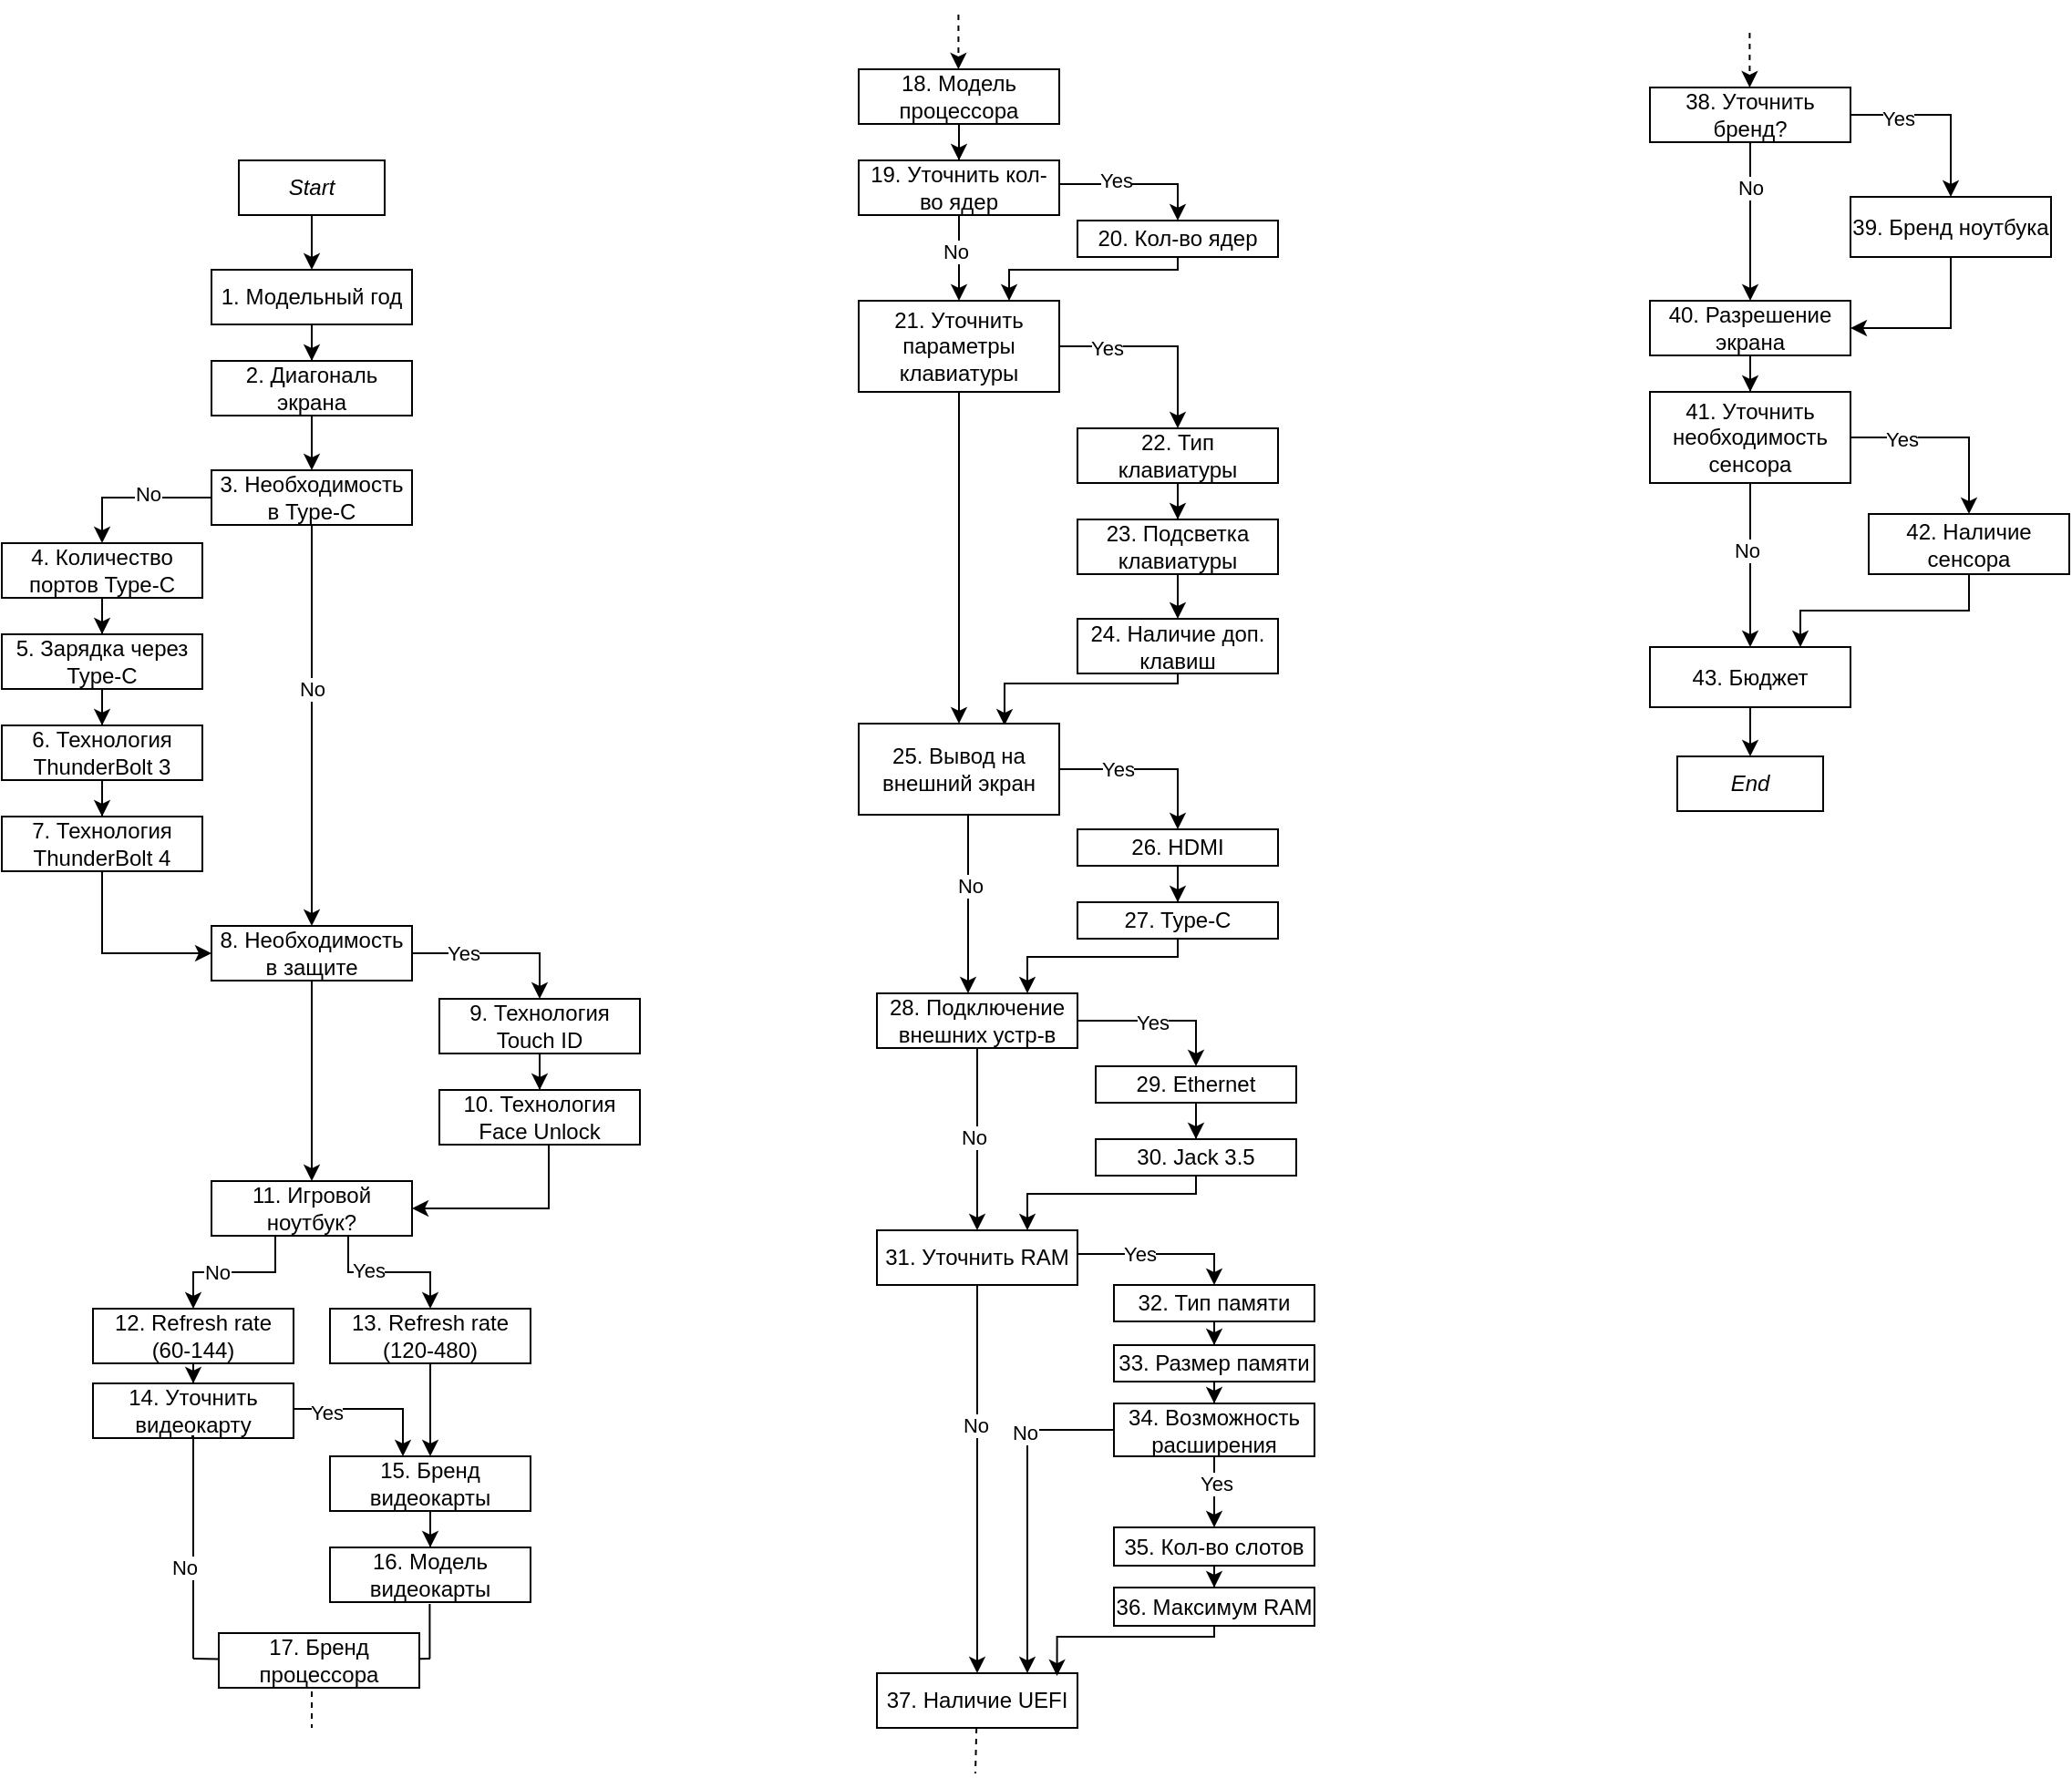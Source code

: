 <mxfile version="23.1.5" type="device">
  <diagram name="Страница — 1" id="IH8rzcOEHPAB7Y-iRNzn">
    <mxGraphModel dx="1105" dy="623" grid="1" gridSize="10" guides="1" tooltips="1" connect="1" arrows="1" fold="1" page="1" pageScale="1" pageWidth="827" pageHeight="1169" math="0" shadow="0">
      <root>
        <mxCell id="0" />
        <mxCell id="1" parent="0" />
        <mxCell id="WlV4LtoxX0RG96d7LDxr-3" value="" style="edgeStyle=orthogonalEdgeStyle;rounded=0;orthogonalLoop=1;jettySize=auto;html=1;" edge="1" parent="1" source="WlV4LtoxX0RG96d7LDxr-1" target="WlV4LtoxX0RG96d7LDxr-2">
          <mxGeometry relative="1" as="geometry" />
        </mxCell>
        <mxCell id="WlV4LtoxX0RG96d7LDxr-1" value="Start" style="rounded=0;whiteSpace=wrap;html=1;fontStyle=2;glass=0;" vertex="1" parent="1">
          <mxGeometry x="136" y="280" width="80" height="30" as="geometry" />
        </mxCell>
        <mxCell id="WlV4LtoxX0RG96d7LDxr-5" value="" style="edgeStyle=orthogonalEdgeStyle;rounded=0;orthogonalLoop=1;jettySize=auto;html=1;" edge="1" parent="1" source="WlV4LtoxX0RG96d7LDxr-2" target="WlV4LtoxX0RG96d7LDxr-4">
          <mxGeometry relative="1" as="geometry" />
        </mxCell>
        <mxCell id="WlV4LtoxX0RG96d7LDxr-2" value="1. Модельный год" style="rounded=0;whiteSpace=wrap;html=1;fontStyle=0" vertex="1" parent="1">
          <mxGeometry x="121" y="340" width="110" height="30" as="geometry" />
        </mxCell>
        <mxCell id="WlV4LtoxX0RG96d7LDxr-7" value="" style="edgeStyle=orthogonalEdgeStyle;rounded=0;orthogonalLoop=1;jettySize=auto;html=1;" edge="1" parent="1" source="WlV4LtoxX0RG96d7LDxr-4" target="WlV4LtoxX0RG96d7LDxr-6">
          <mxGeometry relative="1" as="geometry" />
        </mxCell>
        <mxCell id="WlV4LtoxX0RG96d7LDxr-4" value="2. Диагональ экрана" style="rounded=0;whiteSpace=wrap;html=1;fontStyle=0" vertex="1" parent="1">
          <mxGeometry x="121" y="390" width="110" height="30" as="geometry" />
        </mxCell>
        <mxCell id="WlV4LtoxX0RG96d7LDxr-9" value="" style="edgeStyle=orthogonalEdgeStyle;rounded=0;orthogonalLoop=1;jettySize=auto;html=1;" edge="1" parent="1" source="WlV4LtoxX0RG96d7LDxr-6" target="WlV4LtoxX0RG96d7LDxr-8">
          <mxGeometry relative="1" as="geometry" />
        </mxCell>
        <mxCell id="WlV4LtoxX0RG96d7LDxr-20" value="No" style="edgeLabel;html=1;align=center;verticalAlign=middle;resizable=0;points=[];" vertex="1" connectable="0" parent="WlV4LtoxX0RG96d7LDxr-9">
          <mxGeometry x="-0.176" y="-2" relative="1" as="geometry">
            <mxPoint as="offset" />
          </mxGeometry>
        </mxCell>
        <mxCell id="WlV4LtoxX0RG96d7LDxr-11" value="" style="edgeStyle=orthogonalEdgeStyle;rounded=0;orthogonalLoop=1;jettySize=auto;html=1;" edge="1" parent="1" source="WlV4LtoxX0RG96d7LDxr-6" target="WlV4LtoxX0RG96d7LDxr-10">
          <mxGeometry relative="1" as="geometry" />
        </mxCell>
        <mxCell id="WlV4LtoxX0RG96d7LDxr-21" value="No" style="edgeLabel;html=1;align=center;verticalAlign=middle;resizable=0;points=[];" vertex="1" connectable="0" parent="WlV4LtoxX0RG96d7LDxr-11">
          <mxGeometry x="-0.358" y="1" relative="1" as="geometry">
            <mxPoint x="-1" y="19" as="offset" />
          </mxGeometry>
        </mxCell>
        <mxCell id="WlV4LtoxX0RG96d7LDxr-6" value="3. Необходимость в Type-C" style="rounded=0;whiteSpace=wrap;html=1;fontStyle=0" vertex="1" parent="1">
          <mxGeometry x="121" y="450" width="110" height="30" as="geometry" />
        </mxCell>
        <mxCell id="WlV4LtoxX0RG96d7LDxr-13" value="" style="edgeStyle=orthogonalEdgeStyle;rounded=0;orthogonalLoop=1;jettySize=auto;html=1;" edge="1" parent="1" source="WlV4LtoxX0RG96d7LDxr-8" target="WlV4LtoxX0RG96d7LDxr-12">
          <mxGeometry relative="1" as="geometry" />
        </mxCell>
        <mxCell id="WlV4LtoxX0RG96d7LDxr-8" value="4. Количество портов Type-C" style="rounded=0;whiteSpace=wrap;html=1;fontStyle=0" vertex="1" parent="1">
          <mxGeometry x="6" y="490" width="110" height="30" as="geometry" />
        </mxCell>
        <mxCell id="WlV4LtoxX0RG96d7LDxr-24" value="" style="edgeStyle=orthogonalEdgeStyle;rounded=0;orthogonalLoop=1;jettySize=auto;html=1;" edge="1" parent="1" source="WlV4LtoxX0RG96d7LDxr-10" target="WlV4LtoxX0RG96d7LDxr-23">
          <mxGeometry relative="1" as="geometry" />
        </mxCell>
        <mxCell id="WlV4LtoxX0RG96d7LDxr-25" value="Yes" style="edgeLabel;html=1;align=center;verticalAlign=middle;resizable=0;points=[];" vertex="1" connectable="0" parent="WlV4LtoxX0RG96d7LDxr-24">
          <mxGeometry x="-0.409" relative="1" as="geometry">
            <mxPoint as="offset" />
          </mxGeometry>
        </mxCell>
        <mxCell id="WlV4LtoxX0RG96d7LDxr-29" value="" style="edgeStyle=orthogonalEdgeStyle;rounded=0;orthogonalLoop=1;jettySize=auto;html=1;" edge="1" parent="1" source="WlV4LtoxX0RG96d7LDxr-10" target="WlV4LtoxX0RG96d7LDxr-28">
          <mxGeometry relative="1" as="geometry" />
        </mxCell>
        <mxCell id="WlV4LtoxX0RG96d7LDxr-10" value="8. Необходимость в защите" style="rounded=0;whiteSpace=wrap;html=1;fontStyle=0" vertex="1" parent="1">
          <mxGeometry x="121" y="700" width="110" height="30" as="geometry" />
        </mxCell>
        <mxCell id="WlV4LtoxX0RG96d7LDxr-15" value="" style="edgeStyle=orthogonalEdgeStyle;rounded=0;orthogonalLoop=1;jettySize=auto;html=1;" edge="1" parent="1" source="WlV4LtoxX0RG96d7LDxr-12" target="WlV4LtoxX0RG96d7LDxr-14">
          <mxGeometry relative="1" as="geometry" />
        </mxCell>
        <mxCell id="WlV4LtoxX0RG96d7LDxr-12" value="5. Зарядка через Type-C" style="rounded=0;whiteSpace=wrap;html=1;fontStyle=0" vertex="1" parent="1">
          <mxGeometry x="6" y="540" width="110" height="30" as="geometry" />
        </mxCell>
        <mxCell id="WlV4LtoxX0RG96d7LDxr-18" value="" style="edgeStyle=orthogonalEdgeStyle;rounded=0;orthogonalLoop=1;jettySize=auto;html=1;" edge="1" parent="1" source="WlV4LtoxX0RG96d7LDxr-14" target="WlV4LtoxX0RG96d7LDxr-17">
          <mxGeometry relative="1" as="geometry" />
        </mxCell>
        <mxCell id="WlV4LtoxX0RG96d7LDxr-14" value="6. Технология ThunderBolt 3" style="rounded=0;whiteSpace=wrap;html=1;fontStyle=0" vertex="1" parent="1">
          <mxGeometry x="6" y="590" width="110" height="30" as="geometry" />
        </mxCell>
        <mxCell id="WlV4LtoxX0RG96d7LDxr-22" style="edgeStyle=orthogonalEdgeStyle;rounded=0;orthogonalLoop=1;jettySize=auto;html=1;entryX=0;entryY=0.5;entryDx=0;entryDy=0;" edge="1" parent="1" source="WlV4LtoxX0RG96d7LDxr-17" target="WlV4LtoxX0RG96d7LDxr-10">
          <mxGeometry relative="1" as="geometry">
            <Array as="points">
              <mxPoint x="61" y="715" />
            </Array>
          </mxGeometry>
        </mxCell>
        <mxCell id="WlV4LtoxX0RG96d7LDxr-17" value="7. Технология ThunderBolt 4" style="rounded=0;whiteSpace=wrap;html=1;fontStyle=0" vertex="1" parent="1">
          <mxGeometry x="6" y="640" width="110" height="30" as="geometry" />
        </mxCell>
        <mxCell id="WlV4LtoxX0RG96d7LDxr-27" value="" style="edgeStyle=orthogonalEdgeStyle;rounded=0;orthogonalLoop=1;jettySize=auto;html=1;" edge="1" parent="1" source="WlV4LtoxX0RG96d7LDxr-23" target="WlV4LtoxX0RG96d7LDxr-26">
          <mxGeometry relative="1" as="geometry" />
        </mxCell>
        <mxCell id="WlV4LtoxX0RG96d7LDxr-23" value="9. Технология Touch ID" style="rounded=0;whiteSpace=wrap;html=1;fontStyle=0" vertex="1" parent="1">
          <mxGeometry x="246" y="740" width="110" height="30" as="geometry" />
        </mxCell>
        <mxCell id="WlV4LtoxX0RG96d7LDxr-30" style="edgeStyle=orthogonalEdgeStyle;rounded=0;orthogonalLoop=1;jettySize=auto;html=1;entryX=1;entryY=0.5;entryDx=0;entryDy=0;" edge="1" parent="1" source="WlV4LtoxX0RG96d7LDxr-26" target="WlV4LtoxX0RG96d7LDxr-28">
          <mxGeometry relative="1" as="geometry">
            <Array as="points">
              <mxPoint x="306" y="855" />
            </Array>
          </mxGeometry>
        </mxCell>
        <mxCell id="WlV4LtoxX0RG96d7LDxr-26" value="10. Технология Face Unlock" style="rounded=0;whiteSpace=wrap;html=1;fontStyle=0" vertex="1" parent="1">
          <mxGeometry x="246" y="790" width="110" height="30" as="geometry" />
        </mxCell>
        <mxCell id="WlV4LtoxX0RG96d7LDxr-32" value="" style="edgeStyle=orthogonalEdgeStyle;rounded=0;orthogonalLoop=1;jettySize=auto;html=1;" edge="1" parent="1" source="WlV4LtoxX0RG96d7LDxr-28" target="WlV4LtoxX0RG96d7LDxr-31">
          <mxGeometry relative="1" as="geometry">
            <Array as="points">
              <mxPoint x="196" y="890" />
              <mxPoint x="241" y="890" />
            </Array>
          </mxGeometry>
        </mxCell>
        <mxCell id="WlV4LtoxX0RG96d7LDxr-42" value="Yes" style="edgeLabel;html=1;align=center;verticalAlign=middle;resizable=0;points=[];" vertex="1" connectable="0" parent="WlV4LtoxX0RG96d7LDxr-32">
          <mxGeometry x="-0.285" y="1" relative="1" as="geometry">
            <mxPoint as="offset" />
          </mxGeometry>
        </mxCell>
        <mxCell id="WlV4LtoxX0RG96d7LDxr-36" style="edgeStyle=orthogonalEdgeStyle;rounded=0;orthogonalLoop=1;jettySize=auto;html=1;entryX=0.5;entryY=0;entryDx=0;entryDy=0;" edge="1" parent="1" source="WlV4LtoxX0RG96d7LDxr-28" target="WlV4LtoxX0RG96d7LDxr-35">
          <mxGeometry relative="1" as="geometry">
            <Array as="points">
              <mxPoint x="156" y="890" />
              <mxPoint x="111" y="890" />
            </Array>
          </mxGeometry>
        </mxCell>
        <mxCell id="WlV4LtoxX0RG96d7LDxr-41" value="No" style="edgeLabel;html=1;align=center;verticalAlign=middle;resizable=0;points=[];" vertex="1" connectable="0" parent="WlV4LtoxX0RG96d7LDxr-36">
          <mxGeometry x="0.224" relative="1" as="geometry">
            <mxPoint as="offset" />
          </mxGeometry>
        </mxCell>
        <mxCell id="WlV4LtoxX0RG96d7LDxr-28" value="11. Игровой ноутбук?" style="rounded=0;whiteSpace=wrap;html=1;fontStyle=0" vertex="1" parent="1">
          <mxGeometry x="121" y="840" width="110" height="30" as="geometry" />
        </mxCell>
        <mxCell id="WlV4LtoxX0RG96d7LDxr-38" value="" style="edgeStyle=orthogonalEdgeStyle;rounded=0;orthogonalLoop=1;jettySize=auto;html=1;" edge="1" parent="1" source="WlV4LtoxX0RG96d7LDxr-31" target="WlV4LtoxX0RG96d7LDxr-37">
          <mxGeometry relative="1" as="geometry" />
        </mxCell>
        <mxCell id="WlV4LtoxX0RG96d7LDxr-31" value="13. Refresh rate&lt;br&gt;(120-480)" style="rounded=0;whiteSpace=wrap;html=1;fontStyle=0" vertex="1" parent="1">
          <mxGeometry x="186" y="910" width="110" height="30" as="geometry" />
        </mxCell>
        <mxCell id="WlV4LtoxX0RG96d7LDxr-150" value="" style="edgeStyle=orthogonalEdgeStyle;rounded=0;orthogonalLoop=1;jettySize=auto;html=1;" edge="1" parent="1" source="WlV4LtoxX0RG96d7LDxr-35" target="WlV4LtoxX0RG96d7LDxr-63">
          <mxGeometry relative="1" as="geometry" />
        </mxCell>
        <mxCell id="WlV4LtoxX0RG96d7LDxr-35" value="12. Refresh rate (60-144)" style="rounded=0;whiteSpace=wrap;html=1;fontStyle=0" vertex="1" parent="1">
          <mxGeometry x="56" y="910" width="110" height="30" as="geometry" />
        </mxCell>
        <mxCell id="WlV4LtoxX0RG96d7LDxr-40" value="" style="edgeStyle=orthogonalEdgeStyle;rounded=0;orthogonalLoop=1;jettySize=auto;html=1;" edge="1" parent="1" source="WlV4LtoxX0RG96d7LDxr-37" target="WlV4LtoxX0RG96d7LDxr-39">
          <mxGeometry relative="1" as="geometry" />
        </mxCell>
        <mxCell id="WlV4LtoxX0RG96d7LDxr-37" value="15. Бренд видеокарты" style="rounded=0;whiteSpace=wrap;html=1;fontStyle=0" vertex="1" parent="1">
          <mxGeometry x="186" y="991" width="110" height="30" as="geometry" />
        </mxCell>
        <mxCell id="WlV4LtoxX0RG96d7LDxr-39" value="16. Модель видеокарты" style="rounded=0;whiteSpace=wrap;html=1;fontStyle=0" vertex="1" parent="1">
          <mxGeometry x="186" y="1041" width="110" height="30" as="geometry" />
        </mxCell>
        <mxCell id="WlV4LtoxX0RG96d7LDxr-46" value="" style="endArrow=classic;html=1;rounded=0;exitX=0.5;exitY=1;exitDx=0;exitDy=0;dashed=1;endFill=1;" edge="1" parent="1">
          <mxGeometry width="50" height="50" relative="1" as="geometry">
            <mxPoint x="530.71" y="200" as="sourcePoint" />
            <mxPoint x="530.71" y="230" as="targetPoint" />
          </mxGeometry>
        </mxCell>
        <mxCell id="WlV4LtoxX0RG96d7LDxr-107" value="" style="edgeStyle=orthogonalEdgeStyle;rounded=0;orthogonalLoop=1;jettySize=auto;html=1;" edge="1" parent="1" source="WlV4LtoxX0RG96d7LDxr-50" target="WlV4LtoxX0RG96d7LDxr-106">
          <mxGeometry relative="1" as="geometry" />
        </mxCell>
        <mxCell id="WlV4LtoxX0RG96d7LDxr-50" value="18. Модель процессора" style="rounded=0;whiteSpace=wrap;html=1;fontStyle=0" vertex="1" parent="1">
          <mxGeometry x="476" y="230" width="110" height="30" as="geometry" />
        </mxCell>
        <mxCell id="WlV4LtoxX0RG96d7LDxr-56" style="edgeStyle=orthogonalEdgeStyle;rounded=0;orthogonalLoop=1;jettySize=auto;html=1;entryX=0.5;entryY=0;entryDx=0;entryDy=0;" edge="1" parent="1" source="WlV4LtoxX0RG96d7LDxr-52" target="WlV4LtoxX0RG96d7LDxr-54">
          <mxGeometry relative="1" as="geometry" />
        </mxCell>
        <mxCell id="WlV4LtoxX0RG96d7LDxr-57" value="Yes" style="edgeLabel;html=1;align=center;verticalAlign=middle;resizable=0;points=[];" vertex="1" connectable="0" parent="WlV4LtoxX0RG96d7LDxr-56">
          <mxGeometry x="-0.537" y="-1" relative="1" as="geometry">
            <mxPoint as="offset" />
          </mxGeometry>
        </mxCell>
        <mxCell id="WlV4LtoxX0RG96d7LDxr-62" value="" style="edgeStyle=orthogonalEdgeStyle;rounded=0;orthogonalLoop=1;jettySize=auto;html=1;" edge="1" parent="1" source="WlV4LtoxX0RG96d7LDxr-52" target="WlV4LtoxX0RG96d7LDxr-61">
          <mxGeometry relative="1" as="geometry" />
        </mxCell>
        <mxCell id="WlV4LtoxX0RG96d7LDxr-52" value="21. Уточнить параметры клавиатуры" style="rounded=0;whiteSpace=wrap;html=1;fontStyle=0" vertex="1" parent="1">
          <mxGeometry x="476" y="357" width="110" height="50" as="geometry" />
        </mxCell>
        <mxCell id="WlV4LtoxX0RG96d7LDxr-58" value="" style="edgeStyle=orthogonalEdgeStyle;rounded=0;orthogonalLoop=1;jettySize=auto;html=1;" edge="1" parent="1" source="WlV4LtoxX0RG96d7LDxr-54" target="WlV4LtoxX0RG96d7LDxr-55">
          <mxGeometry relative="1" as="geometry" />
        </mxCell>
        <mxCell id="WlV4LtoxX0RG96d7LDxr-54" value="22. Тип клавиатуры" style="rounded=0;whiteSpace=wrap;html=1;fontStyle=0" vertex="1" parent="1">
          <mxGeometry x="596" y="427" width="110" height="30" as="geometry" />
        </mxCell>
        <mxCell id="WlV4LtoxX0RG96d7LDxr-60" value="" style="edgeStyle=orthogonalEdgeStyle;rounded=0;orthogonalLoop=1;jettySize=auto;html=1;" edge="1" parent="1" source="WlV4LtoxX0RG96d7LDxr-55" target="WlV4LtoxX0RG96d7LDxr-59">
          <mxGeometry relative="1" as="geometry" />
        </mxCell>
        <mxCell id="WlV4LtoxX0RG96d7LDxr-55" value="23. Подсветка клавиатуры" style="rounded=0;whiteSpace=wrap;html=1;fontStyle=0" vertex="1" parent="1">
          <mxGeometry x="596" y="477" width="110" height="30" as="geometry" />
        </mxCell>
        <mxCell id="WlV4LtoxX0RG96d7LDxr-76" style="edgeStyle=orthogonalEdgeStyle;rounded=0;orthogonalLoop=1;jettySize=auto;html=1;entryX=0.727;entryY=0.021;entryDx=0;entryDy=0;entryPerimeter=0;" edge="1" parent="1" source="WlV4LtoxX0RG96d7LDxr-59" target="WlV4LtoxX0RG96d7LDxr-61">
          <mxGeometry relative="1" as="geometry">
            <mxPoint x="556" y="587" as="targetPoint" />
            <Array as="points">
              <mxPoint x="651" y="567" />
              <mxPoint x="556" y="567" />
            </Array>
          </mxGeometry>
        </mxCell>
        <mxCell id="WlV4LtoxX0RG96d7LDxr-59" value="24. Наличие доп. клавиш" style="rounded=0;whiteSpace=wrap;html=1;fontStyle=0" vertex="1" parent="1">
          <mxGeometry x="596" y="531.5" width="110" height="30" as="geometry" />
        </mxCell>
        <mxCell id="WlV4LtoxX0RG96d7LDxr-78" value="" style="edgeStyle=orthogonalEdgeStyle;rounded=0;orthogonalLoop=1;jettySize=auto;html=1;" edge="1" parent="1" source="WlV4LtoxX0RG96d7LDxr-61" target="WlV4LtoxX0RG96d7LDxr-77">
          <mxGeometry relative="1" as="geometry" />
        </mxCell>
        <mxCell id="WlV4LtoxX0RG96d7LDxr-79" value="Yes" style="edgeLabel;html=1;align=center;verticalAlign=middle;resizable=0;points=[];" vertex="1" connectable="0" parent="WlV4LtoxX0RG96d7LDxr-78">
          <mxGeometry x="-0.358" relative="1" as="geometry">
            <mxPoint as="offset" />
          </mxGeometry>
        </mxCell>
        <mxCell id="WlV4LtoxX0RG96d7LDxr-85" value="" style="edgeStyle=orthogonalEdgeStyle;rounded=0;orthogonalLoop=1;jettySize=auto;html=1;" edge="1" parent="1" source="WlV4LtoxX0RG96d7LDxr-61" target="WlV4LtoxX0RG96d7LDxr-83">
          <mxGeometry relative="1" as="geometry">
            <Array as="points">
              <mxPoint x="536" y="707" />
              <mxPoint x="536" y="707" />
            </Array>
          </mxGeometry>
        </mxCell>
        <mxCell id="WlV4LtoxX0RG96d7LDxr-86" value="No" style="edgeLabel;html=1;align=center;verticalAlign=middle;resizable=0;points=[];" vertex="1" connectable="0" parent="WlV4LtoxX0RG96d7LDxr-85">
          <mxGeometry x="-0.209" y="1" relative="1" as="geometry">
            <mxPoint as="offset" />
          </mxGeometry>
        </mxCell>
        <mxCell id="WlV4LtoxX0RG96d7LDxr-61" value="25. Вывод на внешний экран" style="rounded=0;whiteSpace=wrap;html=1;fontStyle=0" vertex="1" parent="1">
          <mxGeometry x="476" y="589" width="110" height="50" as="geometry" />
        </mxCell>
        <mxCell id="WlV4LtoxX0RG96d7LDxr-64" value="" style="edgeStyle=orthogonalEdgeStyle;rounded=0;orthogonalLoop=1;jettySize=auto;html=1;" edge="1" parent="1" source="WlV4LtoxX0RG96d7LDxr-63" target="WlV4LtoxX0RG96d7LDxr-37">
          <mxGeometry relative="1" as="geometry">
            <Array as="points">
              <mxPoint x="226" y="965" />
            </Array>
          </mxGeometry>
        </mxCell>
        <mxCell id="WlV4LtoxX0RG96d7LDxr-65" value="Yes" style="edgeLabel;html=1;align=center;verticalAlign=middle;resizable=0;points=[];" vertex="1" connectable="0" parent="WlV4LtoxX0RG96d7LDxr-64">
          <mxGeometry x="-0.584" y="-2" relative="1" as="geometry">
            <mxPoint as="offset" />
          </mxGeometry>
        </mxCell>
        <mxCell id="WlV4LtoxX0RG96d7LDxr-63" value="14. Уточнить видеокарту" style="rounded=0;whiteSpace=wrap;html=1;fontStyle=0" vertex="1" parent="1">
          <mxGeometry x="56" y="951" width="110" height="30" as="geometry" />
        </mxCell>
        <mxCell id="WlV4LtoxX0RG96d7LDxr-68" value="" style="edgeStyle=orthogonalEdgeStyle;rounded=0;orthogonalLoop=1;jettySize=auto;html=1;endArrow=none;endFill=0;" edge="1" parent="1">
          <mxGeometry relative="1" as="geometry">
            <mxPoint x="110" y="980" as="sourcePoint" />
            <mxPoint x="111" y="1102" as="targetPoint" />
            <Array as="points">
              <mxPoint x="111" y="980" />
            </Array>
          </mxGeometry>
        </mxCell>
        <mxCell id="WlV4LtoxX0RG96d7LDxr-72" value="No" style="edgeLabel;html=1;align=center;verticalAlign=middle;resizable=0;points=[];" vertex="1" connectable="0" parent="WlV4LtoxX0RG96d7LDxr-68">
          <mxGeometry x="0.174" y="-5" relative="1" as="geometry">
            <mxPoint y="1" as="offset" />
          </mxGeometry>
        </mxCell>
        <mxCell id="WlV4LtoxX0RG96d7LDxr-69" value="" style="edgeStyle=orthogonalEdgeStyle;rounded=0;orthogonalLoop=1;jettySize=auto;html=1;endArrow=none;endFill=0;" edge="1" parent="1">
          <mxGeometry relative="1" as="geometry">
            <mxPoint x="240.7" y="1072" as="sourcePoint" />
            <mxPoint x="240.7" y="1102" as="targetPoint" />
          </mxGeometry>
        </mxCell>
        <mxCell id="WlV4LtoxX0RG96d7LDxr-70" value="" style="endArrow=none;html=1;rounded=0;" edge="1" parent="1" source="WlV4LtoxX0RG96d7LDxr-73">
          <mxGeometry width="50" height="50" relative="1" as="geometry">
            <mxPoint x="111" y="1102" as="sourcePoint" />
            <mxPoint x="241" y="1102" as="targetPoint" />
          </mxGeometry>
        </mxCell>
        <mxCell id="WlV4LtoxX0RG96d7LDxr-71" value="" style="endArrow=none;dashed=1;html=1;rounded=0;" edge="1" parent="1">
          <mxGeometry width="50" height="50" relative="1" as="geometry">
            <mxPoint x="176" y="1102" as="sourcePoint" />
            <mxPoint x="176" y="1140" as="targetPoint" />
          </mxGeometry>
        </mxCell>
        <mxCell id="WlV4LtoxX0RG96d7LDxr-74" value="" style="endArrow=none;html=1;rounded=0;" edge="1" parent="1" target="WlV4LtoxX0RG96d7LDxr-73">
          <mxGeometry width="50" height="50" relative="1" as="geometry">
            <mxPoint x="111" y="1102" as="sourcePoint" />
            <mxPoint x="241" y="1102" as="targetPoint" />
          </mxGeometry>
        </mxCell>
        <mxCell id="WlV4LtoxX0RG96d7LDxr-73" value="17. Бренд процессора" style="rounded=0;whiteSpace=wrap;html=1;fontStyle=0" vertex="1" parent="1">
          <mxGeometry x="125" y="1088" width="110" height="30" as="geometry" />
        </mxCell>
        <mxCell id="WlV4LtoxX0RG96d7LDxr-81" value="" style="edgeStyle=orthogonalEdgeStyle;rounded=0;orthogonalLoop=1;jettySize=auto;html=1;" edge="1" parent="1" source="WlV4LtoxX0RG96d7LDxr-77" target="WlV4LtoxX0RG96d7LDxr-80">
          <mxGeometry relative="1" as="geometry" />
        </mxCell>
        <mxCell id="WlV4LtoxX0RG96d7LDxr-77" value="26. HDMI" style="rounded=0;whiteSpace=wrap;html=1;fontStyle=0" vertex="1" parent="1">
          <mxGeometry x="596" y="647" width="110" height="20" as="geometry" />
        </mxCell>
        <mxCell id="WlV4LtoxX0RG96d7LDxr-84" style="edgeStyle=orthogonalEdgeStyle;rounded=0;orthogonalLoop=1;jettySize=auto;html=1;entryX=0.75;entryY=0;entryDx=0;entryDy=0;" edge="1" parent="1" source="WlV4LtoxX0RG96d7LDxr-80" target="WlV4LtoxX0RG96d7LDxr-83">
          <mxGeometry relative="1" as="geometry">
            <Array as="points">
              <mxPoint x="651" y="717" />
              <mxPoint x="569" y="717" />
            </Array>
          </mxGeometry>
        </mxCell>
        <mxCell id="WlV4LtoxX0RG96d7LDxr-80" value="27. Type-C" style="rounded=0;whiteSpace=wrap;html=1;fontStyle=0" vertex="1" parent="1">
          <mxGeometry x="596" y="687" width="110" height="20" as="geometry" />
        </mxCell>
        <mxCell id="WlV4LtoxX0RG96d7LDxr-90" style="edgeStyle=orthogonalEdgeStyle;rounded=0;orthogonalLoop=1;jettySize=auto;html=1;entryX=0.5;entryY=0;entryDx=0;entryDy=0;" edge="1" parent="1" source="WlV4LtoxX0RG96d7LDxr-83" target="WlV4LtoxX0RG96d7LDxr-87">
          <mxGeometry relative="1" as="geometry" />
        </mxCell>
        <mxCell id="WlV4LtoxX0RG96d7LDxr-91" value="Yes" style="edgeLabel;html=1;align=center;verticalAlign=middle;resizable=0;points=[];" vertex="1" connectable="0" parent="WlV4LtoxX0RG96d7LDxr-90">
          <mxGeometry x="-0.095" y="-1" relative="1" as="geometry">
            <mxPoint as="offset" />
          </mxGeometry>
        </mxCell>
        <mxCell id="WlV4LtoxX0RG96d7LDxr-97" style="edgeStyle=orthogonalEdgeStyle;rounded=0;orthogonalLoop=1;jettySize=auto;html=1;entryX=0.5;entryY=0;entryDx=0;entryDy=0;" edge="1" parent="1" source="WlV4LtoxX0RG96d7LDxr-83" target="WlV4LtoxX0RG96d7LDxr-92">
          <mxGeometry relative="1" as="geometry" />
        </mxCell>
        <mxCell id="WlV4LtoxX0RG96d7LDxr-98" value="No" style="edgeLabel;html=1;align=center;verticalAlign=middle;resizable=0;points=[];" vertex="1" connectable="0" parent="WlV4LtoxX0RG96d7LDxr-97">
          <mxGeometry x="-0.03" y="-2" relative="1" as="geometry">
            <mxPoint as="offset" />
          </mxGeometry>
        </mxCell>
        <mxCell id="WlV4LtoxX0RG96d7LDxr-83" value="28. Подключение внешних устр-в" style="rounded=0;whiteSpace=wrap;html=1;fontStyle=0" vertex="1" parent="1">
          <mxGeometry x="486" y="737" width="110" height="30" as="geometry" />
        </mxCell>
        <mxCell id="WlV4LtoxX0RG96d7LDxr-89" style="edgeStyle=orthogonalEdgeStyle;rounded=0;orthogonalLoop=1;jettySize=auto;html=1;entryX=0.5;entryY=0;entryDx=0;entryDy=0;" edge="1" parent="1" source="WlV4LtoxX0RG96d7LDxr-87" target="WlV4LtoxX0RG96d7LDxr-88">
          <mxGeometry relative="1" as="geometry" />
        </mxCell>
        <mxCell id="WlV4LtoxX0RG96d7LDxr-87" value="29. Ethernet" style="rounded=0;whiteSpace=wrap;html=1;fontStyle=0" vertex="1" parent="1">
          <mxGeometry x="606" y="777" width="110" height="20" as="geometry" />
        </mxCell>
        <mxCell id="WlV4LtoxX0RG96d7LDxr-96" style="edgeStyle=orthogonalEdgeStyle;rounded=0;orthogonalLoop=1;jettySize=auto;html=1;entryX=0.75;entryY=0;entryDx=0;entryDy=0;" edge="1" parent="1" source="WlV4LtoxX0RG96d7LDxr-88" target="WlV4LtoxX0RG96d7LDxr-92">
          <mxGeometry relative="1" as="geometry">
            <Array as="points">
              <mxPoint x="661" y="847" />
              <mxPoint x="569" y="847" />
            </Array>
          </mxGeometry>
        </mxCell>
        <mxCell id="WlV4LtoxX0RG96d7LDxr-88" value="30. Jack 3.5" style="rounded=0;whiteSpace=wrap;html=1;fontStyle=0" vertex="1" parent="1">
          <mxGeometry x="606" y="817" width="110" height="20" as="geometry" />
        </mxCell>
        <mxCell id="WlV4LtoxX0RG96d7LDxr-99" style="edgeStyle=orthogonalEdgeStyle;rounded=0;orthogonalLoop=1;jettySize=auto;html=1;entryX=0.5;entryY=0;entryDx=0;entryDy=0;" edge="1" parent="1" source="WlV4LtoxX0RG96d7LDxr-92" target="WlV4LtoxX0RG96d7LDxr-94">
          <mxGeometry relative="1" as="geometry">
            <Array as="points">
              <mxPoint x="671" y="880" />
            </Array>
          </mxGeometry>
        </mxCell>
        <mxCell id="WlV4LtoxX0RG96d7LDxr-101" value="Yes" style="edgeLabel;html=1;align=center;verticalAlign=middle;resizable=0;points=[];" vertex="1" connectable="0" parent="WlV4LtoxX0RG96d7LDxr-99">
          <mxGeometry x="-0.27" relative="1" as="geometry">
            <mxPoint as="offset" />
          </mxGeometry>
        </mxCell>
        <mxCell id="WlV4LtoxX0RG96d7LDxr-118" style="edgeStyle=orthogonalEdgeStyle;rounded=0;orthogonalLoop=1;jettySize=auto;html=1;entryX=0.5;entryY=0;entryDx=0;entryDy=0;" edge="1" parent="1" source="WlV4LtoxX0RG96d7LDxr-92" target="WlV4LtoxX0RG96d7LDxr-105">
          <mxGeometry relative="1" as="geometry" />
        </mxCell>
        <mxCell id="WlV4LtoxX0RG96d7LDxr-119" value="No" style="edgeLabel;html=1;align=center;verticalAlign=middle;resizable=0;points=[];" vertex="1" connectable="0" parent="WlV4LtoxX0RG96d7LDxr-118">
          <mxGeometry x="-0.281" y="-1" relative="1" as="geometry">
            <mxPoint as="offset" />
          </mxGeometry>
        </mxCell>
        <mxCell id="WlV4LtoxX0RG96d7LDxr-92" value="31. Уточнить RAM" style="rounded=0;whiteSpace=wrap;html=1;fontStyle=0" vertex="1" parent="1">
          <mxGeometry x="486" y="867" width="110" height="30" as="geometry" />
        </mxCell>
        <mxCell id="WlV4LtoxX0RG96d7LDxr-102" style="edgeStyle=orthogonalEdgeStyle;rounded=0;orthogonalLoop=1;jettySize=auto;html=1;entryX=0.5;entryY=0;entryDx=0;entryDy=0;" edge="1" parent="1" source="WlV4LtoxX0RG96d7LDxr-94" target="WlV4LtoxX0RG96d7LDxr-95">
          <mxGeometry relative="1" as="geometry" />
        </mxCell>
        <mxCell id="WlV4LtoxX0RG96d7LDxr-94" value="32. Тип памяти" style="rounded=0;whiteSpace=wrap;html=1;fontStyle=0" vertex="1" parent="1">
          <mxGeometry x="616" y="897" width="110" height="20" as="geometry" />
        </mxCell>
        <mxCell id="WlV4LtoxX0RG96d7LDxr-104" value="" style="edgeStyle=orthogonalEdgeStyle;rounded=0;orthogonalLoop=1;jettySize=auto;html=1;" edge="1" parent="1" source="WlV4LtoxX0RG96d7LDxr-95" target="WlV4LtoxX0RG96d7LDxr-103">
          <mxGeometry relative="1" as="geometry" />
        </mxCell>
        <mxCell id="WlV4LtoxX0RG96d7LDxr-95" value="33. Размер памяти" style="rounded=0;whiteSpace=wrap;html=1;fontStyle=0" vertex="1" parent="1">
          <mxGeometry x="616" y="930" width="110" height="20" as="geometry" />
        </mxCell>
        <mxCell id="WlV4LtoxX0RG96d7LDxr-115" value="" style="edgeStyle=orthogonalEdgeStyle;rounded=0;orthogonalLoop=1;jettySize=auto;html=1;" edge="1" parent="1" source="WlV4LtoxX0RG96d7LDxr-103" target="WlV4LtoxX0RG96d7LDxr-114">
          <mxGeometry relative="1" as="geometry" />
        </mxCell>
        <mxCell id="WlV4LtoxX0RG96d7LDxr-120" value="Yes" style="edgeLabel;html=1;align=center;verticalAlign=middle;resizable=0;points=[];" vertex="1" connectable="0" parent="WlV4LtoxX0RG96d7LDxr-115">
          <mxGeometry x="-0.273" y="1" relative="1" as="geometry">
            <mxPoint as="offset" />
          </mxGeometry>
        </mxCell>
        <mxCell id="WlV4LtoxX0RG96d7LDxr-116" style="edgeStyle=orthogonalEdgeStyle;rounded=0;orthogonalLoop=1;jettySize=auto;html=1;entryX=0.75;entryY=0;entryDx=0;entryDy=0;" edge="1" parent="1" source="WlV4LtoxX0RG96d7LDxr-103" target="WlV4LtoxX0RG96d7LDxr-105">
          <mxGeometry relative="1" as="geometry" />
        </mxCell>
        <mxCell id="WlV4LtoxX0RG96d7LDxr-117" value="No" style="edgeLabel;html=1;align=center;verticalAlign=middle;resizable=0;points=[];" vertex="1" connectable="0" parent="WlV4LtoxX0RG96d7LDxr-116">
          <mxGeometry x="-0.46" y="-2" relative="1" as="geometry">
            <mxPoint as="offset" />
          </mxGeometry>
        </mxCell>
        <mxCell id="WlV4LtoxX0RG96d7LDxr-103" value="34. Возможность расширения" style="rounded=0;whiteSpace=wrap;html=1;fontStyle=0" vertex="1" parent="1">
          <mxGeometry x="616" y="962" width="110" height="29" as="geometry" />
        </mxCell>
        <mxCell id="WlV4LtoxX0RG96d7LDxr-105" value="37. Наличие UEFI" style="rounded=0;whiteSpace=wrap;html=1;fontStyle=0" vertex="1" parent="1">
          <mxGeometry x="486" y="1110" width="110" height="30" as="geometry" />
        </mxCell>
        <mxCell id="WlV4LtoxX0RG96d7LDxr-108" value="" style="edgeStyle=orthogonalEdgeStyle;rounded=0;orthogonalLoop=1;jettySize=auto;html=1;" edge="1" parent="1" source="WlV4LtoxX0RG96d7LDxr-106" target="WlV4LtoxX0RG96d7LDxr-52">
          <mxGeometry relative="1" as="geometry" />
        </mxCell>
        <mxCell id="WlV4LtoxX0RG96d7LDxr-109" value="No" style="edgeLabel;html=1;align=center;verticalAlign=middle;resizable=0;points=[];" vertex="1" connectable="0" parent="WlV4LtoxX0RG96d7LDxr-108">
          <mxGeometry x="-0.153" y="-2" relative="1" as="geometry">
            <mxPoint as="offset" />
          </mxGeometry>
        </mxCell>
        <mxCell id="WlV4LtoxX0RG96d7LDxr-111" value="" style="edgeStyle=orthogonalEdgeStyle;rounded=0;orthogonalLoop=1;jettySize=auto;html=1;" edge="1" parent="1" source="WlV4LtoxX0RG96d7LDxr-106" target="WlV4LtoxX0RG96d7LDxr-110">
          <mxGeometry relative="1" as="geometry">
            <Array as="points">
              <mxPoint x="651" y="293" />
            </Array>
          </mxGeometry>
        </mxCell>
        <mxCell id="WlV4LtoxX0RG96d7LDxr-113" value="Yes" style="edgeLabel;html=1;align=center;verticalAlign=middle;resizable=0;points=[];" vertex="1" connectable="0" parent="WlV4LtoxX0RG96d7LDxr-111">
          <mxGeometry x="-0.273" y="2" relative="1" as="geometry">
            <mxPoint as="offset" />
          </mxGeometry>
        </mxCell>
        <mxCell id="WlV4LtoxX0RG96d7LDxr-106" value="19. Уточнить кол-во ядер" style="rounded=0;whiteSpace=wrap;html=1;fontStyle=0" vertex="1" parent="1">
          <mxGeometry x="476" y="280" width="110" height="30" as="geometry" />
        </mxCell>
        <mxCell id="WlV4LtoxX0RG96d7LDxr-112" style="edgeStyle=orthogonalEdgeStyle;rounded=0;orthogonalLoop=1;jettySize=auto;html=1;entryX=0.75;entryY=0;entryDx=0;entryDy=0;" edge="1" parent="1" source="WlV4LtoxX0RG96d7LDxr-110" target="WlV4LtoxX0RG96d7LDxr-52">
          <mxGeometry relative="1" as="geometry">
            <Array as="points">
              <mxPoint x="651" y="340" />
              <mxPoint x="559" y="340" />
            </Array>
          </mxGeometry>
        </mxCell>
        <mxCell id="WlV4LtoxX0RG96d7LDxr-110" value="20. Кол-во ядер" style="rounded=0;whiteSpace=wrap;html=1;fontStyle=0" vertex="1" parent="1">
          <mxGeometry x="596" y="313" width="110" height="20" as="geometry" />
        </mxCell>
        <mxCell id="WlV4LtoxX0RG96d7LDxr-125" style="edgeStyle=orthogonalEdgeStyle;rounded=0;orthogonalLoop=1;jettySize=auto;html=1;entryX=0.5;entryY=0;entryDx=0;entryDy=0;" edge="1" parent="1" source="WlV4LtoxX0RG96d7LDxr-114" target="WlV4LtoxX0RG96d7LDxr-123">
          <mxGeometry relative="1" as="geometry" />
        </mxCell>
        <mxCell id="WlV4LtoxX0RG96d7LDxr-114" value="35. Кол-во слотов" style="rounded=0;whiteSpace=wrap;html=1;fontStyle=0" vertex="1" parent="1">
          <mxGeometry x="616" y="1030" width="110" height="21" as="geometry" />
        </mxCell>
        <mxCell id="WlV4LtoxX0RG96d7LDxr-123" value="36. Максимум RAM" style="rounded=0;whiteSpace=wrap;html=1;fontStyle=0" vertex="1" parent="1">
          <mxGeometry x="616" y="1063" width="110" height="21" as="geometry" />
        </mxCell>
        <mxCell id="WlV4LtoxX0RG96d7LDxr-124" style="edgeStyle=orthogonalEdgeStyle;rounded=0;orthogonalLoop=1;jettySize=auto;html=1;entryX=0.898;entryY=0.051;entryDx=0;entryDy=0;entryPerimeter=0;" edge="1" parent="1" source="WlV4LtoxX0RG96d7LDxr-123" target="WlV4LtoxX0RG96d7LDxr-105">
          <mxGeometry relative="1" as="geometry">
            <Array as="points">
              <mxPoint x="671" y="1090" />
              <mxPoint x="585" y="1090" />
            </Array>
          </mxGeometry>
        </mxCell>
        <mxCell id="WlV4LtoxX0RG96d7LDxr-126" value="" style="endArrow=none;dashed=1;html=1;rounded=0;" edge="1" parent="1">
          <mxGeometry width="50" height="50" relative="1" as="geometry">
            <mxPoint x="540.6" y="1140" as="sourcePoint" />
            <mxPoint x="540" y="1165" as="targetPoint" />
          </mxGeometry>
        </mxCell>
        <mxCell id="WlV4LtoxX0RG96d7LDxr-127" value="" style="endArrow=classic;html=1;rounded=0;exitX=0.5;exitY=1;exitDx=0;exitDy=0;dashed=1;endFill=1;" edge="1" parent="1">
          <mxGeometry width="50" height="50" relative="1" as="geometry">
            <mxPoint x="964.71" y="210" as="sourcePoint" />
            <mxPoint x="964.71" y="240" as="targetPoint" />
          </mxGeometry>
        </mxCell>
        <mxCell id="WlV4LtoxX0RG96d7LDxr-130" value="" style="edgeStyle=orthogonalEdgeStyle;rounded=0;orthogonalLoop=1;jettySize=auto;html=1;" edge="1" parent="1" source="WlV4LtoxX0RG96d7LDxr-128" target="WlV4LtoxX0RG96d7LDxr-129">
          <mxGeometry relative="1" as="geometry" />
        </mxCell>
        <mxCell id="WlV4LtoxX0RG96d7LDxr-148" value="No" style="edgeLabel;html=1;align=center;verticalAlign=middle;resizable=0;points=[];" vertex="1" connectable="0" parent="WlV4LtoxX0RG96d7LDxr-130">
          <mxGeometry x="-0.436" relative="1" as="geometry">
            <mxPoint as="offset" />
          </mxGeometry>
        </mxCell>
        <mxCell id="WlV4LtoxX0RG96d7LDxr-146" style="edgeStyle=orthogonalEdgeStyle;rounded=0;orthogonalLoop=1;jettySize=auto;html=1;entryX=0.5;entryY=0;entryDx=0;entryDy=0;" edge="1" parent="1" source="WlV4LtoxX0RG96d7LDxr-128" target="WlV4LtoxX0RG96d7LDxr-145">
          <mxGeometry relative="1" as="geometry">
            <Array as="points">
              <mxPoint x="1075" y="255" />
            </Array>
          </mxGeometry>
        </mxCell>
        <mxCell id="WlV4LtoxX0RG96d7LDxr-147" value="Yes" style="edgeLabel;html=1;align=center;verticalAlign=middle;resizable=0;points=[];" vertex="1" connectable="0" parent="WlV4LtoxX0RG96d7LDxr-146">
          <mxGeometry x="-0.478" y="-2" relative="1" as="geometry">
            <mxPoint as="offset" />
          </mxGeometry>
        </mxCell>
        <mxCell id="WlV4LtoxX0RG96d7LDxr-128" value="38. Уточнить бренд?" style="rounded=0;whiteSpace=wrap;html=1;fontStyle=0" vertex="1" parent="1">
          <mxGeometry x="910" y="240" width="110" height="30" as="geometry" />
        </mxCell>
        <mxCell id="WlV4LtoxX0RG96d7LDxr-132" value="" style="edgeStyle=orthogonalEdgeStyle;rounded=0;orthogonalLoop=1;jettySize=auto;html=1;" edge="1" parent="1" source="WlV4LtoxX0RG96d7LDxr-129" target="WlV4LtoxX0RG96d7LDxr-131">
          <mxGeometry relative="1" as="geometry" />
        </mxCell>
        <mxCell id="WlV4LtoxX0RG96d7LDxr-129" value="40. Разрешение экрана" style="rounded=0;whiteSpace=wrap;html=1;fontStyle=0" vertex="1" parent="1">
          <mxGeometry x="910" y="357" width="110" height="30" as="geometry" />
        </mxCell>
        <mxCell id="WlV4LtoxX0RG96d7LDxr-134" value="" style="edgeStyle=orthogonalEdgeStyle;rounded=0;orthogonalLoop=1;jettySize=auto;html=1;" edge="1" parent="1" source="WlV4LtoxX0RG96d7LDxr-131" target="WlV4LtoxX0RG96d7LDxr-133">
          <mxGeometry relative="1" as="geometry" />
        </mxCell>
        <mxCell id="WlV4LtoxX0RG96d7LDxr-138" value="Yes" style="edgeLabel;html=1;align=center;verticalAlign=middle;resizable=0;points=[];" vertex="1" connectable="0" parent="WlV4LtoxX0RG96d7LDxr-134">
          <mxGeometry x="-0.477" y="-1" relative="1" as="geometry">
            <mxPoint as="offset" />
          </mxGeometry>
        </mxCell>
        <mxCell id="WlV4LtoxX0RG96d7LDxr-137" value="" style="edgeStyle=orthogonalEdgeStyle;rounded=0;orthogonalLoop=1;jettySize=auto;html=1;" edge="1" parent="1" source="WlV4LtoxX0RG96d7LDxr-131" target="WlV4LtoxX0RG96d7LDxr-135">
          <mxGeometry relative="1" as="geometry" />
        </mxCell>
        <mxCell id="WlV4LtoxX0RG96d7LDxr-139" value="No" style="edgeLabel;html=1;align=center;verticalAlign=middle;resizable=0;points=[];" vertex="1" connectable="0" parent="WlV4LtoxX0RG96d7LDxr-137">
          <mxGeometry x="-0.192" y="-2" relative="1" as="geometry">
            <mxPoint as="offset" />
          </mxGeometry>
        </mxCell>
        <mxCell id="WlV4LtoxX0RG96d7LDxr-131" value="41. Уточнить необходимость сенсора" style="rounded=0;whiteSpace=wrap;html=1;fontStyle=0" vertex="1" parent="1">
          <mxGeometry x="910" y="407" width="110" height="50" as="geometry" />
        </mxCell>
        <mxCell id="WlV4LtoxX0RG96d7LDxr-136" style="edgeStyle=orthogonalEdgeStyle;rounded=0;orthogonalLoop=1;jettySize=auto;html=1;entryX=0.75;entryY=0;entryDx=0;entryDy=0;" edge="1" parent="1" source="WlV4LtoxX0RG96d7LDxr-133" target="WlV4LtoxX0RG96d7LDxr-135">
          <mxGeometry relative="1" as="geometry">
            <Array as="points">
              <mxPoint x="1085" y="527" />
              <mxPoint x="993" y="527" />
            </Array>
          </mxGeometry>
        </mxCell>
        <mxCell id="WlV4LtoxX0RG96d7LDxr-133" value="42. Наличие сенсора" style="rounded=0;whiteSpace=wrap;html=1;fontStyle=0" vertex="1" parent="1">
          <mxGeometry x="1030" y="474" width="110" height="33" as="geometry" />
        </mxCell>
        <mxCell id="WlV4LtoxX0RG96d7LDxr-141" value="" style="edgeStyle=orthogonalEdgeStyle;rounded=0;orthogonalLoop=1;jettySize=auto;html=1;" edge="1" parent="1" source="WlV4LtoxX0RG96d7LDxr-135" target="WlV4LtoxX0RG96d7LDxr-140">
          <mxGeometry relative="1" as="geometry" />
        </mxCell>
        <mxCell id="WlV4LtoxX0RG96d7LDxr-135" value="43. Бюджет" style="rounded=0;whiteSpace=wrap;html=1;fontStyle=0" vertex="1" parent="1">
          <mxGeometry x="910" y="547" width="110" height="33" as="geometry" />
        </mxCell>
        <mxCell id="WlV4LtoxX0RG96d7LDxr-140" value="End" style="rounded=0;whiteSpace=wrap;html=1;fontStyle=2;glass=0;" vertex="1" parent="1">
          <mxGeometry x="925" y="607" width="80" height="30" as="geometry" />
        </mxCell>
        <mxCell id="WlV4LtoxX0RG96d7LDxr-149" style="edgeStyle=orthogonalEdgeStyle;rounded=0;orthogonalLoop=1;jettySize=auto;html=1;entryX=1;entryY=0.5;entryDx=0;entryDy=0;" edge="1" parent="1" source="WlV4LtoxX0RG96d7LDxr-145" target="WlV4LtoxX0RG96d7LDxr-129">
          <mxGeometry relative="1" as="geometry" />
        </mxCell>
        <mxCell id="WlV4LtoxX0RG96d7LDxr-145" value="39. Бренд ноутбука" style="rounded=0;whiteSpace=wrap;html=1;fontStyle=0" vertex="1" parent="1">
          <mxGeometry x="1020" y="300" width="110" height="33" as="geometry" />
        </mxCell>
      </root>
    </mxGraphModel>
  </diagram>
</mxfile>
